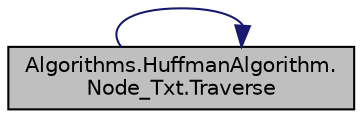 digraph "Algorithms.HuffmanAlgorithm.Node_Txt.Traverse"
{
 // INTERACTIVE_SVG=YES
 // LATEX_PDF_SIZE
  edge [fontname="Helvetica",fontsize="10",labelfontname="Helvetica",labelfontsize="10"];
  node [fontname="Helvetica",fontsize="10",shape=record];
  rankdir="LR";
  Node1 [label="Algorithms.HuffmanAlgorithm.\lNode_Txt.Traverse",height=0.2,width=0.4,color="black", fillcolor="grey75", style="filled", fontcolor="black",tooltip="Traverses the Huffman tree to find the code for the given symbol."];
  Node1 -> Node1 [color="midnightblue",fontsize="10",style="solid",fontname="Helvetica"];
}
